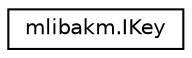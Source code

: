 digraph "Graphical Class Hierarchy"
{
 // LATEX_PDF_SIZE
  edge [fontname="Helvetica",fontsize="10",labelfontname="Helvetica",labelfontsize="10"];
  node [fontname="Helvetica",fontsize="10",shape=record];
  rankdir="LR";
  Node0 [label="mlibakm.IKey",height=0.2,width=0.4,color="black", fillcolor="white", style="filled",URL="$interfacemlibakm_1_1_i_key.html",tooltip=" "];
}
